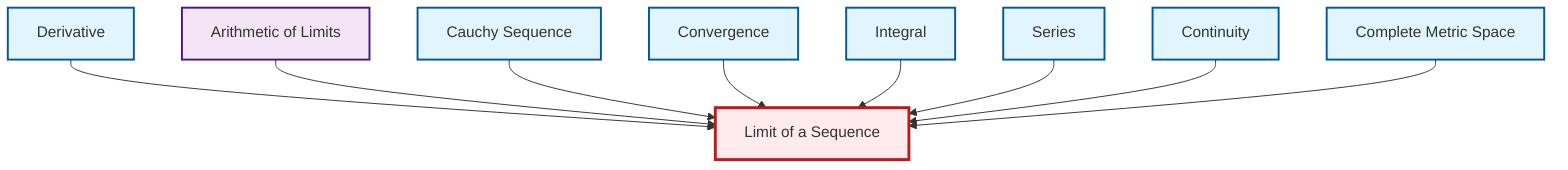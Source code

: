 graph TD
    classDef definition fill:#e1f5fe,stroke:#01579b,stroke-width:2px
    classDef theorem fill:#f3e5f5,stroke:#4a148c,stroke-width:2px
    classDef axiom fill:#fff3e0,stroke:#e65100,stroke-width:2px
    classDef example fill:#e8f5e9,stroke:#1b5e20,stroke-width:2px
    classDef current fill:#ffebee,stroke:#b71c1c,stroke-width:3px
    def-limit["Limit of a Sequence"]:::definition
    def-series["Series"]:::definition
    def-cauchy-sequence["Cauchy Sequence"]:::definition
    def-complete-metric-space["Complete Metric Space"]:::definition
    def-derivative["Derivative"]:::definition
    thm-limit-arithmetic["Arithmetic of Limits"]:::theorem
    def-convergence["Convergence"]:::definition
    def-integral["Integral"]:::definition
    def-continuity["Continuity"]:::definition
    def-derivative --> def-limit
    thm-limit-arithmetic --> def-limit
    def-cauchy-sequence --> def-limit
    def-convergence --> def-limit
    def-integral --> def-limit
    def-series --> def-limit
    def-continuity --> def-limit
    def-complete-metric-space --> def-limit
    class def-limit current